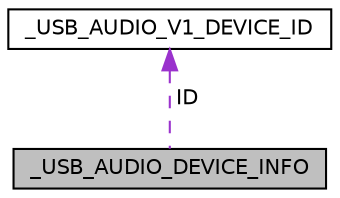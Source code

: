 digraph "_USB_AUDIO_DEVICE_INFO"
{
  edge [fontname="Helvetica",fontsize="10",labelfontname="Helvetica",labelfontsize="10"];
  node [fontname="Helvetica",fontsize="10",shape=record];
  Node1 [label="_USB_AUDIO_DEVICE_INFO",height=0.2,width=0.4,color="black", fillcolor="grey75", style="filled", fontcolor="black"];
  Node2 -> Node1 [dir="back",color="darkorchid3",fontsize="10",style="dashed",label=" ID" ,fontname="Helvetica"];
  Node2 [label="_USB_AUDIO_V1_DEVICE_ID",height=0.2,width=0.4,color="black", fillcolor="white", style="filled",URL="$struct___u_s_b___a_u_d_i_o___v1___d_e_v_i_c_e___i_d.html"];
}
